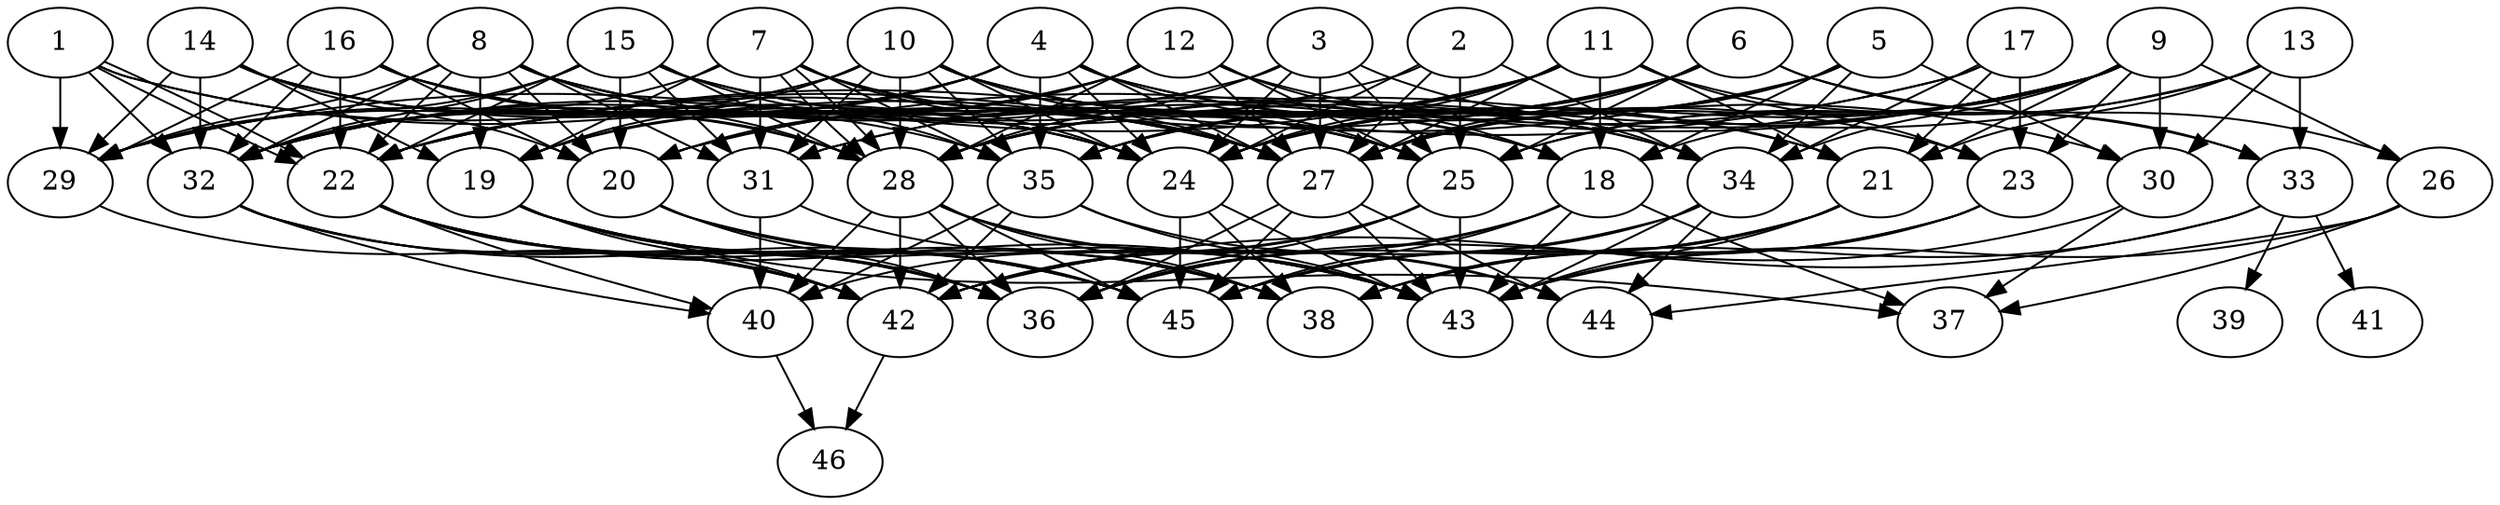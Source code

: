 // DAG (tier=3-complex, mode=data, n=46, ccr=0.504, fat=0.751, density=0.771, regular=0.334, jump=0.350, mindata=4194304, maxdata=33554432)
// DAG automatically generated by daggen at Sun Aug 24 16:33:35 2025
// /home/ermia/Project/Environments/daggen/bin/daggen --dot --ccr 0.504 --fat 0.751 --regular 0.334 --density 0.771 --jump 0.350 --mindata 4194304 --maxdata 33554432 -n 46 
digraph G {
  1 [size="692053180755453411328", alpha="0.12", expect_size="346026590377726705664"]
  1 -> 22 [size ="625916355018752"]
  1 -> 22 [size ="625916355018752"]
  1 -> 24 [size ="625916355018752"]
  1 -> 27 [size ="625916355018752"]
  1 -> 29 [size ="625916355018752"]
  1 -> 32 [size ="625916355018752"]
  2 [size="6941533342858891264", alpha="0.20", expect_size="3470766671429445632"]
  2 -> 24 [size ="2328025626574848"]
  2 -> 25 [size ="2328025626574848"]
  2 -> 27 [size ="2328025626574848"]
  2 -> 32 [size ="2328025626574848"]
  2 -> 34 [size ="2328025626574848"]
  3 [size="44120261008864728", alpha="0.14", expect_size="22060130504432364"]
  3 -> 24 [size ="721946496991232"]
  3 -> 25 [size ="721946496991232"]
  3 -> 27 [size ="721946496991232"]
  3 -> 28 [size ="721946496991232"]
  3 -> 32 [size ="721946496991232"]
  3 -> 34 [size ="721946496991232"]
  4 [size="15355895928145223680", alpha="0.01", expect_size="7677947964072611840"]
  4 -> 19 [size ="7909784988680192"]
  4 -> 22 [size ="7909784988680192"]
  4 -> 23 [size ="7909784988680192"]
  4 -> 24 [size ="7909784988680192"]
  4 -> 25 [size ="7909784988680192"]
  4 -> 27 [size ="7909784988680192"]
  4 -> 29 [size ="7909784988680192"]
  4 -> 30 [size ="7909784988680192"]
  4 -> 32 [size ="7909784988680192"]
  4 -> 35 [size ="7909784988680192"]
  5 [size="226872039238147808", alpha="0.01", expect_size="113436019619073904"]
  5 -> 18 [size ="5641945846120448"]
  5 -> 22 [size ="5641945846120448"]
  5 -> 24 [size ="5641945846120448"]
  5 -> 27 [size ="5641945846120448"]
  5 -> 30 [size ="5641945846120448"]
  5 -> 34 [size ="5641945846120448"]
  5 -> 35 [size ="5641945846120448"]
  6 [size="100809516685197312000", alpha="0.17", expect_size="50404758342598656000"]
  6 -> 22 [size ="173283685171200"]
  6 -> 24 [size ="173283685171200"]
  6 -> 25 [size ="173283685171200"]
  6 -> 26 [size ="173283685171200"]
  6 -> 27 [size ="173283685171200"]
  6 -> 28 [size ="173283685171200"]
  6 -> 33 [size ="173283685171200"]
  6 -> 35 [size ="173283685171200"]
  7 [size="106596288252282944", alpha="0.06", expect_size="53298144126141472"]
  7 -> 19 [size ="6351730572787712"]
  7 -> 24 [size ="6351730572787712"]
  7 -> 25 [size ="6351730572787712"]
  7 -> 27 [size ="6351730572787712"]
  7 -> 28 [size ="6351730572787712"]
  7 -> 28 [size ="6351730572787712"]
  7 -> 31 [size ="6351730572787712"]
  7 -> 32 [size ="6351730572787712"]
  7 -> 35 [size ="6351730572787712"]
  8 [size="12440244058942201856", alpha="0.18", expect_size="6220122029471100928"]
  8 -> 18 [size ="5332599257956352"]
  8 -> 19 [size ="5332599257956352"]
  8 -> 20 [size ="5332599257956352"]
  8 -> 22 [size ="5332599257956352"]
  8 -> 25 [size ="5332599257956352"]
  8 -> 27 [size ="5332599257956352"]
  8 -> 28 [size ="5332599257956352"]
  8 -> 29 [size ="5332599257956352"]
  8 -> 31 [size ="5332599257956352"]
  8 -> 32 [size ="5332599257956352"]
  9 [size="196354821532544384", alpha="0.02", expect_size="98177410766272192"]
  9 -> 18 [size ="4443749794971648"]
  9 -> 20 [size ="4443749794971648"]
  9 -> 21 [size ="4443749794971648"]
  9 -> 23 [size ="4443749794971648"]
  9 -> 24 [size ="4443749794971648"]
  9 -> 25 [size ="4443749794971648"]
  9 -> 26 [size ="4443749794971648"]
  9 -> 27 [size ="4443749794971648"]
  9 -> 28 [size ="4443749794971648"]
  9 -> 30 [size ="4443749794971648"]
  9 -> 31 [size ="4443749794971648"]
  9 -> 34 [size ="4443749794971648"]
  10 [size="6258321949143552000", alpha="0.16", expect_size="3129160974571776000"]
  10 -> 18 [size ="3923942385385472"]
  10 -> 19 [size ="3923942385385472"]
  10 -> 21 [size ="3923942385385472"]
  10 -> 24 [size ="3923942385385472"]
  10 -> 27 [size ="3923942385385472"]
  10 -> 28 [size ="3923942385385472"]
  10 -> 29 [size ="3923942385385472"]
  10 -> 31 [size ="3923942385385472"]
  10 -> 32 [size ="3923942385385472"]
  10 -> 34 [size ="3923942385385472"]
  10 -> 35 [size ="3923942385385472"]
  11 [size="3789843945376366592", alpha="0.06", expect_size="1894921972688183296"]
  11 -> 18 [size ="1951899192393728"]
  11 -> 20 [size ="1951899192393728"]
  11 -> 21 [size ="1951899192393728"]
  11 -> 23 [size ="1951899192393728"]
  11 -> 24 [size ="1951899192393728"]
  11 -> 27 [size ="1951899192393728"]
  11 -> 28 [size ="1951899192393728"]
  11 -> 29 [size ="1951899192393728"]
  11 -> 33 [size ="1951899192393728"]
  11 -> 35 [size ="1951899192393728"]
  12 [size="1384265959682182400", alpha="0.18", expect_size="692132979841091200"]
  12 -> 18 [size ="534993507975168"]
  12 -> 19 [size ="534993507975168"]
  12 -> 20 [size ="534993507975168"]
  12 -> 21 [size ="534993507975168"]
  12 -> 25 [size ="534993507975168"]
  12 -> 27 [size ="534993507975168"]
  12 -> 28 [size ="534993507975168"]
  12 -> 32 [size ="534993507975168"]
  13 [size="127605835715976800", alpha="0.09", expect_size="63802917857988400"]
  13 -> 21 [size ="2329702878412800"]
  13 -> 25 [size ="2329702878412800"]
  13 -> 28 [size ="2329702878412800"]
  13 -> 30 [size ="2329702878412800"]
  13 -> 33 [size ="2329702878412800"]
  14 [size="3777348077096972800", alpha="0.02", expect_size="1888674038548486400"]
  14 -> 19 [size ="1351294556045312"]
  14 -> 20 [size ="1351294556045312"]
  14 -> 24 [size ="1351294556045312"]
  14 -> 28 [size ="1351294556045312"]
  14 -> 29 [size ="1351294556045312"]
  14 -> 32 [size ="1351294556045312"]
  14 -> 35 [size ="1351294556045312"]
  15 [size="16337567266146918", alpha="0.16", expect_size="8168783633073459"]
  15 -> 20 [size ="312754451775488"]
  15 -> 22 [size ="312754451775488"]
  15 -> 25 [size ="312754451775488"]
  15 -> 28 [size ="312754451775488"]
  15 -> 29 [size ="312754451775488"]
  15 -> 31 [size ="312754451775488"]
  15 -> 32 [size ="312754451775488"]
  15 -> 34 [size ="312754451775488"]
  15 -> 35 [size ="312754451775488"]
  16 [size="84777683728118720", alpha="0.03", expect_size="42388841864059360"]
  16 -> 20 [size ="2788728045043712"]
  16 -> 22 [size ="2788728045043712"]
  16 -> 24 [size ="2788728045043712"]
  16 -> 27 [size ="2788728045043712"]
  16 -> 28 [size ="2788728045043712"]
  16 -> 29 [size ="2788728045043712"]
  16 -> 32 [size ="2788728045043712"]
  17 [size="170961267706560512000", alpha="0.13", expect_size="85480633853280256000"]
  17 -> 21 [size ="246427104051200"]
  17 -> 22 [size ="246427104051200"]
  17 -> 23 [size ="246427104051200"]
  17 -> 31 [size ="246427104051200"]
  17 -> 34 [size ="246427104051200"]
  18 [size="107702267575547968", alpha="0.00", expect_size="53851133787773984"]
  18 -> 36 [size ="4113038932180992"]
  18 -> 37 [size ="4113038932180992"]
  18 -> 42 [size ="4113038932180992"]
  18 -> 43 [size ="4113038932180992"]
  18 -> 45 [size ="4113038932180992"]
  19 [size="29311101303724703744000", alpha="0.01", expect_size="14655550651862351872000"]
  19 -> 36 [size ="7605213514956800"]
  19 -> 37 [size ="7605213514956800"]
  19 -> 38 [size ="7605213514956800"]
  19 -> 42 [size ="7605213514956800"]
  19 -> 43 [size ="7605213514956800"]
  19 -> 45 [size ="7605213514956800"]
  20 [size="21481539319266596093952", alpha="0.05", expect_size="10740769659633298046976"]
  20 -> 36 [size ="6182065271734272"]
  20 -> 43 [size ="6182065271734272"]
  20 -> 45 [size ="6182065271734272"]
  21 [size="8791342922110454784", alpha="0.17", expect_size="4395671461055227392"]
  21 -> 36 [size ="3138287002714112"]
  21 -> 38 [size ="3138287002714112"]
  21 -> 43 [size ="3138287002714112"]
  21 -> 45 [size ="3138287002714112"]
  22 [size="21367792850415309029376", alpha="0.17", expect_size="10683896425207654514688"]
  22 -> 36 [size ="6160222947115008"]
  22 -> 38 [size ="6160222947115008"]
  22 -> 40 [size ="6160222947115008"]
  22 -> 42 [size ="6160222947115008"]
  22 -> 43 [size ="6160222947115008"]
  22 -> 45 [size ="6160222947115008"]
  23 [size="8622141923295624192", alpha="0.05", expect_size="4311070961647812096"]
  23 -> 38 [size ="5851840461668352"]
  23 -> 43 [size ="5851840461668352"]
  23 -> 45 [size ="5851840461668352"]
  24 [size="20543592446296550539264", alpha="0.17", expect_size="10271796223148275269632"]
  24 -> 38 [size ="6000778284105728"]
  24 -> 43 [size ="6000778284105728"]
  24 -> 45 [size ="6000778284105728"]
  25 [size="7793822886036126720", alpha="0.04", expect_size="3896911443018063360"]
  25 -> 36 [size ="3497508982489088"]
  25 -> 40 [size ="3497508982489088"]
  25 -> 42 [size ="3497508982489088"]
  25 -> 43 [size ="3497508982489088"]
  26 [size="377207830899786752", alpha="0.18", expect_size="188603915449893376"]
  26 -> 37 [size ="140874960863232"]
  26 -> 43 [size ="140874960863232"]
  26 -> 44 [size ="140874960863232"]
  27 [size="27447932903877391679488", alpha="0.14", expect_size="13723966451938695839744"]
  27 -> 36 [size ="7279413938880512"]
  27 -> 43 [size ="7279413938880512"]
  27 -> 44 [size ="7279413938880512"]
  27 -> 45 [size ="7279413938880512"]
  28 [size="61563636386807064", alpha="0.16", expect_size="30781818193403532"]
  28 -> 36 [size ="1063571475660800"]
  28 -> 38 [size ="1063571475660800"]
  28 -> 40 [size ="1063571475660800"]
  28 -> 42 [size ="1063571475660800"]
  28 -> 43 [size ="1063571475660800"]
  28 -> 44 [size ="1063571475660800"]
  28 -> 45 [size ="1063571475660800"]
  29 [size="19878056356904630747136", alpha="0.12", expect_size="9939028178452315373568"]
  29 -> 42 [size ="5870466291990528"]
  30 [size="156545030789945280", alpha="0.08", expect_size="78272515394972640"]
  30 -> 36 [size ="3968700784836608"]
  30 -> 37 [size ="3968700784836608"]
  31 [size="33169133253735682670592", alpha="0.15", expect_size="16584566626867841335296"]
  31 -> 38 [size ="8258719875858432"]
  31 -> 40 [size ="8258719875858432"]
  32 [size="1877250382562757632", alpha="0.02", expect_size="938625191281378816"]
  32 -> 36 [size ="2976867367780352"]
  32 -> 40 [size ="2976867367780352"]
  32 -> 42 [size ="2976867367780352"]
  32 -> 45 [size ="2976867367780352"]
  33 [size="68264573125345240", alpha="0.15", expect_size="34132286562672620"]
  33 -> 38 [size ="5685102994522112"]
  33 -> 39 [size ="5685102994522112"]
  33 -> 41 [size ="5685102994522112"]
  33 -> 42 [size ="5685102994522112"]
  34 [size="100211833364539244544", alpha="0.18", expect_size="50105916682269622272"]
  34 -> 42 [size ="172598092627968"]
  34 -> 43 [size ="172598092627968"]
  34 -> 44 [size ="172598092627968"]
  34 -> 45 [size ="172598092627968"]
  35 [size="190085570993586176000", alpha="0.06", expect_size="95042785496793088000"]
  35 -> 40 [size ="264477920460800"]
  35 -> 42 [size ="264477920460800"]
  35 -> 43 [size ="264477920460800"]
  35 -> 44 [size ="264477920460800"]
  36 [size="110280311268642112", alpha="0.06", expect_size="55140155634321056"]
  37 [size="1254183166564431104", alpha="0.15", expect_size="627091583282215552"]
  38 [size="1387539017632998400", alpha="0.04", expect_size="693769508816499200"]
  39 [size="137123254457398560", alpha="0.20", expect_size="68561627228699280"]
  40 [size="289059776898607424", alpha="0.14", expect_size="144529888449303712"]
  40 -> 46 [size ="7672548443553792"]
  41 [size="104096160164033584", alpha="0.12", expect_size="52048080082016792"]
  42 [size="4798784900695617536", alpha="0.18", expect_size="2399392450347808768"]
  42 -> 46 [size ="6706962007851008"]
  43 [size="17289690212498346606592", alpha="0.05", expect_size="8644845106249173303296"]
  44 [size="97043966754868608", alpha="0.15", expect_size="48521983377434304"]
  45 [size="275179978996150048", alpha="0.05", expect_size="137589989498075024"]
  46 [size="12683656201240027136", alpha="0.04", expect_size="6341828100620013568"]
}